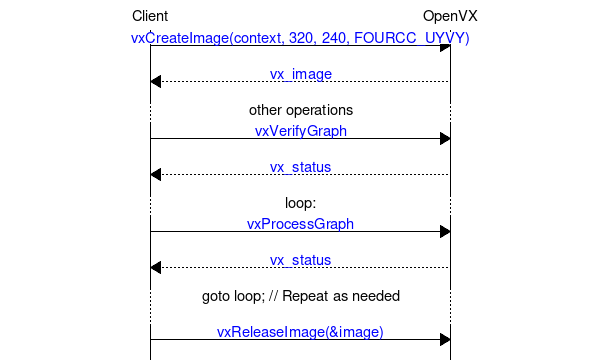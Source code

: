 msc {
    a [label="Client"], b [label="OpenVX"];
    a=>b [label="vxCreateImage(context, 320, 240, FOURCC_UYVY)", URL="\ref vxCreateImage()"];
    a<<b [label="vx_image", URL="\ref vx_image"];
    ...  [label="other operations"];
    a=>b [label="vxVerifyGraph", URL="\ref vxVerifyGraph()"];
    a<<b [label="vx_status", URL="\ref vx_status_e"];
    ...  [label="loop:"];
    a=>b [label="vxProcessGraph", URL="\ref vxProcessGraph()"];
    a<<b [label="vx_status", URL="\ref vx_status_e"];
    ...  [label="goto loop; // Repeat as needed\n"];
    a=>b [label="vxReleaseImage(&image)", URL="\ref vxReleaseImage()"];
}
